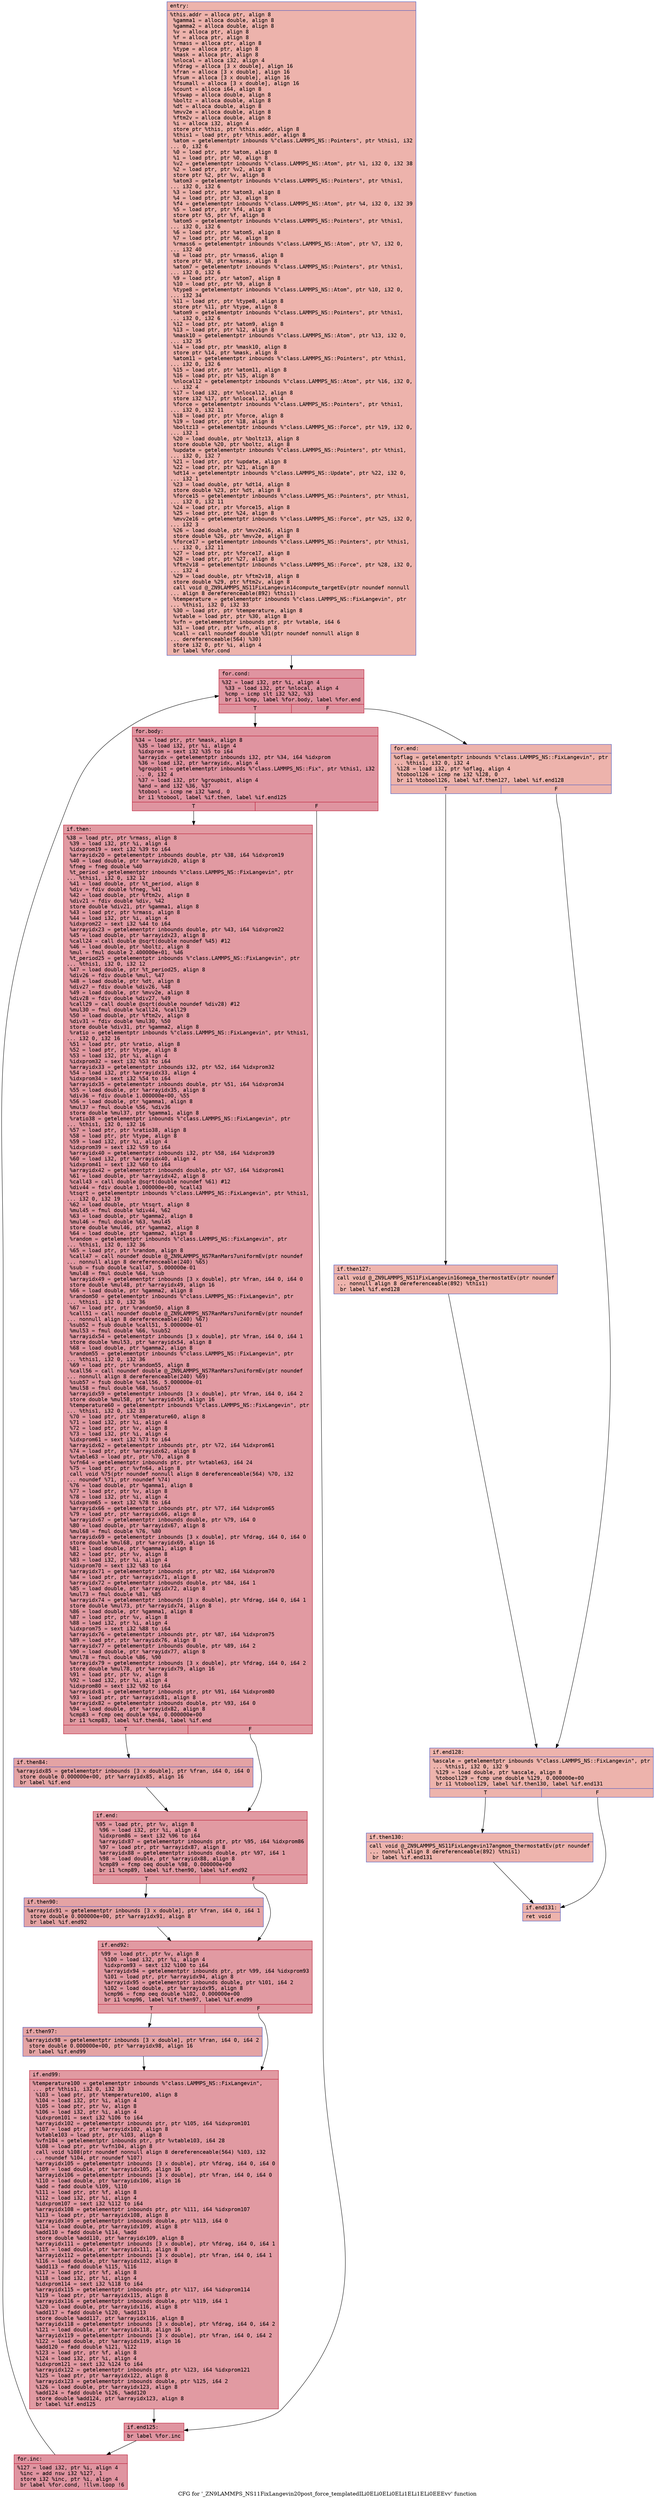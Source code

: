 digraph "CFG for '_ZN9LAMMPS_NS11FixLangevin20post_force_templatedILi0ELi0ELi0ELi1ELi1ELi0EEEvv' function" {
	label="CFG for '_ZN9LAMMPS_NS11FixLangevin20post_force_templatedILi0ELi0ELi0ELi1ELi1ELi0EEEvv' function";

	Node0x55e6b22b9d70 [shape=record,color="#3d50c3ff", style=filled, fillcolor="#d6524470" fontname="Courier",label="{entry:\l|  %this.addr = alloca ptr, align 8\l  %gamma1 = alloca double, align 8\l  %gamma2 = alloca double, align 8\l  %v = alloca ptr, align 8\l  %f = alloca ptr, align 8\l  %rmass = alloca ptr, align 8\l  %type = alloca ptr, align 8\l  %mask = alloca ptr, align 8\l  %nlocal = alloca i32, align 4\l  %fdrag = alloca [3 x double], align 16\l  %fran = alloca [3 x double], align 16\l  %fsum = alloca [3 x double], align 16\l  %fsumall = alloca [3 x double], align 16\l  %count = alloca i64, align 8\l  %fswap = alloca double, align 8\l  %boltz = alloca double, align 8\l  %dt = alloca double, align 8\l  %mvv2e = alloca double, align 8\l  %ftm2v = alloca double, align 8\l  %i = alloca i32, align 4\l  store ptr %this, ptr %this.addr, align 8\l  %this1 = load ptr, ptr %this.addr, align 8\l  %atom = getelementptr inbounds %\"class.LAMMPS_NS::Pointers\", ptr %this1, i32\l... 0, i32 6\l  %0 = load ptr, ptr %atom, align 8\l  %1 = load ptr, ptr %0, align 8\l  %v2 = getelementptr inbounds %\"class.LAMMPS_NS::Atom\", ptr %1, i32 0, i32 38\l  %2 = load ptr, ptr %v2, align 8\l  store ptr %2, ptr %v, align 8\l  %atom3 = getelementptr inbounds %\"class.LAMMPS_NS::Pointers\", ptr %this1,\l... i32 0, i32 6\l  %3 = load ptr, ptr %atom3, align 8\l  %4 = load ptr, ptr %3, align 8\l  %f4 = getelementptr inbounds %\"class.LAMMPS_NS::Atom\", ptr %4, i32 0, i32 39\l  %5 = load ptr, ptr %f4, align 8\l  store ptr %5, ptr %f, align 8\l  %atom5 = getelementptr inbounds %\"class.LAMMPS_NS::Pointers\", ptr %this1,\l... i32 0, i32 6\l  %6 = load ptr, ptr %atom5, align 8\l  %7 = load ptr, ptr %6, align 8\l  %rmass6 = getelementptr inbounds %\"class.LAMMPS_NS::Atom\", ptr %7, i32 0,\l... i32 40\l  %8 = load ptr, ptr %rmass6, align 8\l  store ptr %8, ptr %rmass, align 8\l  %atom7 = getelementptr inbounds %\"class.LAMMPS_NS::Pointers\", ptr %this1,\l... i32 0, i32 6\l  %9 = load ptr, ptr %atom7, align 8\l  %10 = load ptr, ptr %9, align 8\l  %type8 = getelementptr inbounds %\"class.LAMMPS_NS::Atom\", ptr %10, i32 0,\l... i32 34\l  %11 = load ptr, ptr %type8, align 8\l  store ptr %11, ptr %type, align 8\l  %atom9 = getelementptr inbounds %\"class.LAMMPS_NS::Pointers\", ptr %this1,\l... i32 0, i32 6\l  %12 = load ptr, ptr %atom9, align 8\l  %13 = load ptr, ptr %12, align 8\l  %mask10 = getelementptr inbounds %\"class.LAMMPS_NS::Atom\", ptr %13, i32 0,\l... i32 35\l  %14 = load ptr, ptr %mask10, align 8\l  store ptr %14, ptr %mask, align 8\l  %atom11 = getelementptr inbounds %\"class.LAMMPS_NS::Pointers\", ptr %this1,\l... i32 0, i32 6\l  %15 = load ptr, ptr %atom11, align 8\l  %16 = load ptr, ptr %15, align 8\l  %nlocal12 = getelementptr inbounds %\"class.LAMMPS_NS::Atom\", ptr %16, i32 0,\l... i32 4\l  %17 = load i32, ptr %nlocal12, align 8\l  store i32 %17, ptr %nlocal, align 4\l  %force = getelementptr inbounds %\"class.LAMMPS_NS::Pointers\", ptr %this1,\l... i32 0, i32 11\l  %18 = load ptr, ptr %force, align 8\l  %19 = load ptr, ptr %18, align 8\l  %boltz13 = getelementptr inbounds %\"class.LAMMPS_NS::Force\", ptr %19, i32 0,\l... i32 1\l  %20 = load double, ptr %boltz13, align 8\l  store double %20, ptr %boltz, align 8\l  %update = getelementptr inbounds %\"class.LAMMPS_NS::Pointers\", ptr %this1,\l... i32 0, i32 7\l  %21 = load ptr, ptr %update, align 8\l  %22 = load ptr, ptr %21, align 8\l  %dt14 = getelementptr inbounds %\"class.LAMMPS_NS::Update\", ptr %22, i32 0,\l... i32 1\l  %23 = load double, ptr %dt14, align 8\l  store double %23, ptr %dt, align 8\l  %force15 = getelementptr inbounds %\"class.LAMMPS_NS::Pointers\", ptr %this1,\l... i32 0, i32 11\l  %24 = load ptr, ptr %force15, align 8\l  %25 = load ptr, ptr %24, align 8\l  %mvv2e16 = getelementptr inbounds %\"class.LAMMPS_NS::Force\", ptr %25, i32 0,\l... i32 3\l  %26 = load double, ptr %mvv2e16, align 8\l  store double %26, ptr %mvv2e, align 8\l  %force17 = getelementptr inbounds %\"class.LAMMPS_NS::Pointers\", ptr %this1,\l... i32 0, i32 11\l  %27 = load ptr, ptr %force17, align 8\l  %28 = load ptr, ptr %27, align 8\l  %ftm2v18 = getelementptr inbounds %\"class.LAMMPS_NS::Force\", ptr %28, i32 0,\l... i32 4\l  %29 = load double, ptr %ftm2v18, align 8\l  store double %29, ptr %ftm2v, align 8\l  call void @_ZN9LAMMPS_NS11FixLangevin14compute_targetEv(ptr noundef nonnull\l... align 8 dereferenceable(892) %this1)\l  %temperature = getelementptr inbounds %\"class.LAMMPS_NS::FixLangevin\", ptr\l... %this1, i32 0, i32 33\l  %30 = load ptr, ptr %temperature, align 8\l  %vtable = load ptr, ptr %30, align 8\l  %vfn = getelementptr inbounds ptr, ptr %vtable, i64 6\l  %31 = load ptr, ptr %vfn, align 8\l  %call = call noundef double %31(ptr noundef nonnull align 8\l... dereferenceable(564) %30)\l  store i32 0, ptr %i, align 4\l  br label %for.cond\l}"];
	Node0x55e6b22b9d70 -> Node0x55e6b22c8250[tooltip="entry -> for.cond\nProbability 100.00%" ];
	Node0x55e6b22c8250 [shape=record,color="#b70d28ff", style=filled, fillcolor="#b70d2870" fontname="Courier",label="{for.cond:\l|  %32 = load i32, ptr %i, align 4\l  %33 = load i32, ptr %nlocal, align 4\l  %cmp = icmp slt i32 %32, %33\l  br i1 %cmp, label %for.body, label %for.end\l|{<s0>T|<s1>F}}"];
	Node0x55e6b22c8250:s0 -> Node0x55e6b22c56d0[tooltip="for.cond -> for.body\nProbability 96.88%" ];
	Node0x55e6b22c8250:s1 -> Node0x55e6b22c5750[tooltip="for.cond -> for.end\nProbability 3.12%" ];
	Node0x55e6b22c56d0 [shape=record,color="#b70d28ff", style=filled, fillcolor="#b70d2870" fontname="Courier",label="{for.body:\l|  %34 = load ptr, ptr %mask, align 8\l  %35 = load i32, ptr %i, align 4\l  %idxprom = sext i32 %35 to i64\l  %arrayidx = getelementptr inbounds i32, ptr %34, i64 %idxprom\l  %36 = load i32, ptr %arrayidx, align 4\l  %groupbit = getelementptr inbounds %\"class.LAMMPS_NS::Fix\", ptr %this1, i32\l... 0, i32 4\l  %37 = load i32, ptr %groupbit, align 4\l  %and = and i32 %36, %37\l  %tobool = icmp ne i32 %and, 0\l  br i1 %tobool, label %if.then, label %if.end125\l|{<s0>T|<s1>F}}"];
	Node0x55e6b22c56d0:s0 -> Node0x55e6b22c8f50[tooltip="for.body -> if.then\nProbability 62.50%" ];
	Node0x55e6b22c56d0:s1 -> Node0x55e6b22c8fc0[tooltip="for.body -> if.end125\nProbability 37.50%" ];
	Node0x55e6b22c8f50 [shape=record,color="#b70d28ff", style=filled, fillcolor="#bb1b2c70" fontname="Courier",label="{if.then:\l|  %38 = load ptr, ptr %rmass, align 8\l  %39 = load i32, ptr %i, align 4\l  %idxprom19 = sext i32 %39 to i64\l  %arrayidx20 = getelementptr inbounds double, ptr %38, i64 %idxprom19\l  %40 = load double, ptr %arrayidx20, align 8\l  %fneg = fneg double %40\l  %t_period = getelementptr inbounds %\"class.LAMMPS_NS::FixLangevin\", ptr\l... %this1, i32 0, i32 12\l  %41 = load double, ptr %t_period, align 8\l  %div = fdiv double %fneg, %41\l  %42 = load double, ptr %ftm2v, align 8\l  %div21 = fdiv double %div, %42\l  store double %div21, ptr %gamma1, align 8\l  %43 = load ptr, ptr %rmass, align 8\l  %44 = load i32, ptr %i, align 4\l  %idxprom22 = sext i32 %44 to i64\l  %arrayidx23 = getelementptr inbounds double, ptr %43, i64 %idxprom22\l  %45 = load double, ptr %arrayidx23, align 8\l  %call24 = call double @sqrt(double noundef %45) #12\l  %46 = load double, ptr %boltz, align 8\l  %mul = fmul double 2.400000e+01, %46\l  %t_period25 = getelementptr inbounds %\"class.LAMMPS_NS::FixLangevin\", ptr\l... %this1, i32 0, i32 12\l  %47 = load double, ptr %t_period25, align 8\l  %div26 = fdiv double %mul, %47\l  %48 = load double, ptr %dt, align 8\l  %div27 = fdiv double %div26, %48\l  %49 = load double, ptr %mvv2e, align 8\l  %div28 = fdiv double %div27, %49\l  %call29 = call double @sqrt(double noundef %div28) #12\l  %mul30 = fmul double %call24, %call29\l  %50 = load double, ptr %ftm2v, align 8\l  %div31 = fdiv double %mul30, %50\l  store double %div31, ptr %gamma2, align 8\l  %ratio = getelementptr inbounds %\"class.LAMMPS_NS::FixLangevin\", ptr %this1,\l... i32 0, i32 16\l  %51 = load ptr, ptr %ratio, align 8\l  %52 = load ptr, ptr %type, align 8\l  %53 = load i32, ptr %i, align 4\l  %idxprom32 = sext i32 %53 to i64\l  %arrayidx33 = getelementptr inbounds i32, ptr %52, i64 %idxprom32\l  %54 = load i32, ptr %arrayidx33, align 4\l  %idxprom34 = sext i32 %54 to i64\l  %arrayidx35 = getelementptr inbounds double, ptr %51, i64 %idxprom34\l  %55 = load double, ptr %arrayidx35, align 8\l  %div36 = fdiv double 1.000000e+00, %55\l  %56 = load double, ptr %gamma1, align 8\l  %mul37 = fmul double %56, %div36\l  store double %mul37, ptr %gamma1, align 8\l  %ratio38 = getelementptr inbounds %\"class.LAMMPS_NS::FixLangevin\", ptr\l... %this1, i32 0, i32 16\l  %57 = load ptr, ptr %ratio38, align 8\l  %58 = load ptr, ptr %type, align 8\l  %59 = load i32, ptr %i, align 4\l  %idxprom39 = sext i32 %59 to i64\l  %arrayidx40 = getelementptr inbounds i32, ptr %58, i64 %idxprom39\l  %60 = load i32, ptr %arrayidx40, align 4\l  %idxprom41 = sext i32 %60 to i64\l  %arrayidx42 = getelementptr inbounds double, ptr %57, i64 %idxprom41\l  %61 = load double, ptr %arrayidx42, align 8\l  %call43 = call double @sqrt(double noundef %61) #12\l  %div44 = fdiv double 1.000000e+00, %call43\l  %tsqrt = getelementptr inbounds %\"class.LAMMPS_NS::FixLangevin\", ptr %this1,\l... i32 0, i32 19\l  %62 = load double, ptr %tsqrt, align 8\l  %mul45 = fmul double %div44, %62\l  %63 = load double, ptr %gamma2, align 8\l  %mul46 = fmul double %63, %mul45\l  store double %mul46, ptr %gamma2, align 8\l  %64 = load double, ptr %gamma2, align 8\l  %random = getelementptr inbounds %\"class.LAMMPS_NS::FixLangevin\", ptr\l... %this1, i32 0, i32 36\l  %65 = load ptr, ptr %random, align 8\l  %call47 = call noundef double @_ZN9LAMMPS_NS7RanMars7uniformEv(ptr noundef\l... nonnull align 8 dereferenceable(240) %65)\l  %sub = fsub double %call47, 5.000000e-01\l  %mul48 = fmul double %64, %sub\l  %arrayidx49 = getelementptr inbounds [3 x double], ptr %fran, i64 0, i64 0\l  store double %mul48, ptr %arrayidx49, align 16\l  %66 = load double, ptr %gamma2, align 8\l  %random50 = getelementptr inbounds %\"class.LAMMPS_NS::FixLangevin\", ptr\l... %this1, i32 0, i32 36\l  %67 = load ptr, ptr %random50, align 8\l  %call51 = call noundef double @_ZN9LAMMPS_NS7RanMars7uniformEv(ptr noundef\l... nonnull align 8 dereferenceable(240) %67)\l  %sub52 = fsub double %call51, 5.000000e-01\l  %mul53 = fmul double %66, %sub52\l  %arrayidx54 = getelementptr inbounds [3 x double], ptr %fran, i64 0, i64 1\l  store double %mul53, ptr %arrayidx54, align 8\l  %68 = load double, ptr %gamma2, align 8\l  %random55 = getelementptr inbounds %\"class.LAMMPS_NS::FixLangevin\", ptr\l... %this1, i32 0, i32 36\l  %69 = load ptr, ptr %random55, align 8\l  %call56 = call noundef double @_ZN9LAMMPS_NS7RanMars7uniformEv(ptr noundef\l... nonnull align 8 dereferenceable(240) %69)\l  %sub57 = fsub double %call56, 5.000000e-01\l  %mul58 = fmul double %68, %sub57\l  %arrayidx59 = getelementptr inbounds [3 x double], ptr %fran, i64 0, i64 2\l  store double %mul58, ptr %arrayidx59, align 16\l  %temperature60 = getelementptr inbounds %\"class.LAMMPS_NS::FixLangevin\", ptr\l... %this1, i32 0, i32 33\l  %70 = load ptr, ptr %temperature60, align 8\l  %71 = load i32, ptr %i, align 4\l  %72 = load ptr, ptr %v, align 8\l  %73 = load i32, ptr %i, align 4\l  %idxprom61 = sext i32 %73 to i64\l  %arrayidx62 = getelementptr inbounds ptr, ptr %72, i64 %idxprom61\l  %74 = load ptr, ptr %arrayidx62, align 8\l  %vtable63 = load ptr, ptr %70, align 8\l  %vfn64 = getelementptr inbounds ptr, ptr %vtable63, i64 24\l  %75 = load ptr, ptr %vfn64, align 8\l  call void %75(ptr noundef nonnull align 8 dereferenceable(564) %70, i32\l... noundef %71, ptr noundef %74)\l  %76 = load double, ptr %gamma1, align 8\l  %77 = load ptr, ptr %v, align 8\l  %78 = load i32, ptr %i, align 4\l  %idxprom65 = sext i32 %78 to i64\l  %arrayidx66 = getelementptr inbounds ptr, ptr %77, i64 %idxprom65\l  %79 = load ptr, ptr %arrayidx66, align 8\l  %arrayidx67 = getelementptr inbounds double, ptr %79, i64 0\l  %80 = load double, ptr %arrayidx67, align 8\l  %mul68 = fmul double %76, %80\l  %arrayidx69 = getelementptr inbounds [3 x double], ptr %fdrag, i64 0, i64 0\l  store double %mul68, ptr %arrayidx69, align 16\l  %81 = load double, ptr %gamma1, align 8\l  %82 = load ptr, ptr %v, align 8\l  %83 = load i32, ptr %i, align 4\l  %idxprom70 = sext i32 %83 to i64\l  %arrayidx71 = getelementptr inbounds ptr, ptr %82, i64 %idxprom70\l  %84 = load ptr, ptr %arrayidx71, align 8\l  %arrayidx72 = getelementptr inbounds double, ptr %84, i64 1\l  %85 = load double, ptr %arrayidx72, align 8\l  %mul73 = fmul double %81, %85\l  %arrayidx74 = getelementptr inbounds [3 x double], ptr %fdrag, i64 0, i64 1\l  store double %mul73, ptr %arrayidx74, align 8\l  %86 = load double, ptr %gamma1, align 8\l  %87 = load ptr, ptr %v, align 8\l  %88 = load i32, ptr %i, align 4\l  %idxprom75 = sext i32 %88 to i64\l  %arrayidx76 = getelementptr inbounds ptr, ptr %87, i64 %idxprom75\l  %89 = load ptr, ptr %arrayidx76, align 8\l  %arrayidx77 = getelementptr inbounds double, ptr %89, i64 2\l  %90 = load double, ptr %arrayidx77, align 8\l  %mul78 = fmul double %86, %90\l  %arrayidx79 = getelementptr inbounds [3 x double], ptr %fdrag, i64 0, i64 2\l  store double %mul78, ptr %arrayidx79, align 16\l  %91 = load ptr, ptr %v, align 8\l  %92 = load i32, ptr %i, align 4\l  %idxprom80 = sext i32 %92 to i64\l  %arrayidx81 = getelementptr inbounds ptr, ptr %91, i64 %idxprom80\l  %93 = load ptr, ptr %arrayidx81, align 8\l  %arrayidx82 = getelementptr inbounds double, ptr %93, i64 0\l  %94 = load double, ptr %arrayidx82, align 8\l  %cmp83 = fcmp oeq double %94, 0.000000e+00\l  br i1 %cmp83, label %if.then84, label %if.end\l|{<s0>T|<s1>F}}"];
	Node0x55e6b22c8f50:s0 -> Node0x55e6b22cfb80[tooltip="if.then -> if.then84\nProbability 62.50%" ];
	Node0x55e6b22c8f50:s1 -> Node0x55e6b22cfc00[tooltip="if.then -> if.end\nProbability 37.50%" ];
	Node0x55e6b22cfb80 [shape=record,color="#3d50c3ff", style=filled, fillcolor="#c32e3170" fontname="Courier",label="{if.then84:\l|  %arrayidx85 = getelementptr inbounds [3 x double], ptr %fran, i64 0, i64 0\l  store double 0.000000e+00, ptr %arrayidx85, align 16\l  br label %if.end\l}"];
	Node0x55e6b22cfb80 -> Node0x55e6b22cfc00[tooltip="if.then84 -> if.end\nProbability 100.00%" ];
	Node0x55e6b22cfc00 [shape=record,color="#b70d28ff", style=filled, fillcolor="#bb1b2c70" fontname="Courier",label="{if.end:\l|  %95 = load ptr, ptr %v, align 8\l  %96 = load i32, ptr %i, align 4\l  %idxprom86 = sext i32 %96 to i64\l  %arrayidx87 = getelementptr inbounds ptr, ptr %95, i64 %idxprom86\l  %97 = load ptr, ptr %arrayidx87, align 8\l  %arrayidx88 = getelementptr inbounds double, ptr %97, i64 1\l  %98 = load double, ptr %arrayidx88, align 8\l  %cmp89 = fcmp oeq double %98, 0.000000e+00\l  br i1 %cmp89, label %if.then90, label %if.end92\l|{<s0>T|<s1>F}}"];
	Node0x55e6b22cfc00:s0 -> Node0x55e6b22ca390[tooltip="if.end -> if.then90\nProbability 62.50%" ];
	Node0x55e6b22cfc00:s1 -> Node0x55e6b22ca410[tooltip="if.end -> if.end92\nProbability 37.50%" ];
	Node0x55e6b22ca390 [shape=record,color="#3d50c3ff", style=filled, fillcolor="#c32e3170" fontname="Courier",label="{if.then90:\l|  %arrayidx91 = getelementptr inbounds [3 x double], ptr %fran, i64 0, i64 1\l  store double 0.000000e+00, ptr %arrayidx91, align 8\l  br label %if.end92\l}"];
	Node0x55e6b22ca390 -> Node0x55e6b22ca410[tooltip="if.then90 -> if.end92\nProbability 100.00%" ];
	Node0x55e6b22ca410 [shape=record,color="#b70d28ff", style=filled, fillcolor="#bb1b2c70" fontname="Courier",label="{if.end92:\l|  %99 = load ptr, ptr %v, align 8\l  %100 = load i32, ptr %i, align 4\l  %idxprom93 = sext i32 %100 to i64\l  %arrayidx94 = getelementptr inbounds ptr, ptr %99, i64 %idxprom93\l  %101 = load ptr, ptr %arrayidx94, align 8\l  %arrayidx95 = getelementptr inbounds double, ptr %101, i64 2\l  %102 = load double, ptr %arrayidx95, align 8\l  %cmp96 = fcmp oeq double %102, 0.000000e+00\l  br i1 %cmp96, label %if.then97, label %if.end99\l|{<s0>T|<s1>F}}"];
	Node0x55e6b22ca410:s0 -> Node0x55e6b22d14b0[tooltip="if.end92 -> if.then97\nProbability 62.50%" ];
	Node0x55e6b22ca410:s1 -> Node0x55e6b22d1530[tooltip="if.end92 -> if.end99\nProbability 37.50%" ];
	Node0x55e6b22d14b0 [shape=record,color="#3d50c3ff", style=filled, fillcolor="#c32e3170" fontname="Courier",label="{if.then97:\l|  %arrayidx98 = getelementptr inbounds [3 x double], ptr %fran, i64 0, i64 2\l  store double 0.000000e+00, ptr %arrayidx98, align 16\l  br label %if.end99\l}"];
	Node0x55e6b22d14b0 -> Node0x55e6b22d1530[tooltip="if.then97 -> if.end99\nProbability 100.00%" ];
	Node0x55e6b22d1530 [shape=record,color="#b70d28ff", style=filled, fillcolor="#bb1b2c70" fontname="Courier",label="{if.end99:\l|  %temperature100 = getelementptr inbounds %\"class.LAMMPS_NS::FixLangevin\",\l... ptr %this1, i32 0, i32 33\l  %103 = load ptr, ptr %temperature100, align 8\l  %104 = load i32, ptr %i, align 4\l  %105 = load ptr, ptr %v, align 8\l  %106 = load i32, ptr %i, align 4\l  %idxprom101 = sext i32 %106 to i64\l  %arrayidx102 = getelementptr inbounds ptr, ptr %105, i64 %idxprom101\l  %107 = load ptr, ptr %arrayidx102, align 8\l  %vtable103 = load ptr, ptr %103, align 8\l  %vfn104 = getelementptr inbounds ptr, ptr %vtable103, i64 28\l  %108 = load ptr, ptr %vfn104, align 8\l  call void %108(ptr noundef nonnull align 8 dereferenceable(564) %103, i32\l... noundef %104, ptr noundef %107)\l  %arrayidx105 = getelementptr inbounds [3 x double], ptr %fdrag, i64 0, i64 0\l  %109 = load double, ptr %arrayidx105, align 16\l  %arrayidx106 = getelementptr inbounds [3 x double], ptr %fran, i64 0, i64 0\l  %110 = load double, ptr %arrayidx106, align 16\l  %add = fadd double %109, %110\l  %111 = load ptr, ptr %f, align 8\l  %112 = load i32, ptr %i, align 4\l  %idxprom107 = sext i32 %112 to i64\l  %arrayidx108 = getelementptr inbounds ptr, ptr %111, i64 %idxprom107\l  %113 = load ptr, ptr %arrayidx108, align 8\l  %arrayidx109 = getelementptr inbounds double, ptr %113, i64 0\l  %114 = load double, ptr %arrayidx109, align 8\l  %add110 = fadd double %114, %add\l  store double %add110, ptr %arrayidx109, align 8\l  %arrayidx111 = getelementptr inbounds [3 x double], ptr %fdrag, i64 0, i64 1\l  %115 = load double, ptr %arrayidx111, align 8\l  %arrayidx112 = getelementptr inbounds [3 x double], ptr %fran, i64 0, i64 1\l  %116 = load double, ptr %arrayidx112, align 8\l  %add113 = fadd double %115, %116\l  %117 = load ptr, ptr %f, align 8\l  %118 = load i32, ptr %i, align 4\l  %idxprom114 = sext i32 %118 to i64\l  %arrayidx115 = getelementptr inbounds ptr, ptr %117, i64 %idxprom114\l  %119 = load ptr, ptr %arrayidx115, align 8\l  %arrayidx116 = getelementptr inbounds double, ptr %119, i64 1\l  %120 = load double, ptr %arrayidx116, align 8\l  %add117 = fadd double %120, %add113\l  store double %add117, ptr %arrayidx116, align 8\l  %arrayidx118 = getelementptr inbounds [3 x double], ptr %fdrag, i64 0, i64 2\l  %121 = load double, ptr %arrayidx118, align 16\l  %arrayidx119 = getelementptr inbounds [3 x double], ptr %fran, i64 0, i64 2\l  %122 = load double, ptr %arrayidx119, align 16\l  %add120 = fadd double %121, %122\l  %123 = load ptr, ptr %f, align 8\l  %124 = load i32, ptr %i, align 4\l  %idxprom121 = sext i32 %124 to i64\l  %arrayidx122 = getelementptr inbounds ptr, ptr %123, i64 %idxprom121\l  %125 = load ptr, ptr %arrayidx122, align 8\l  %arrayidx123 = getelementptr inbounds double, ptr %125, i64 2\l  %126 = load double, ptr %arrayidx123, align 8\l  %add124 = fadd double %126, %add120\l  store double %add124, ptr %arrayidx123, align 8\l  br label %if.end125\l}"];
	Node0x55e6b22d1530 -> Node0x55e6b22c8fc0[tooltip="if.end99 -> if.end125\nProbability 100.00%" ];
	Node0x55e6b22c8fc0 [shape=record,color="#b70d28ff", style=filled, fillcolor="#b70d2870" fontname="Courier",label="{if.end125:\l|  br label %for.inc\l}"];
	Node0x55e6b22c8fc0 -> Node0x55e6b22d3b50[tooltip="if.end125 -> for.inc\nProbability 100.00%" ];
	Node0x55e6b22d3b50 [shape=record,color="#b70d28ff", style=filled, fillcolor="#b70d2870" fontname="Courier",label="{for.inc:\l|  %127 = load i32, ptr %i, align 4\l  %inc = add nsw i32 %127, 1\l  store i32 %inc, ptr %i, align 4\l  br label %for.cond, !llvm.loop !6\l}"];
	Node0x55e6b22d3b50 -> Node0x55e6b22c8250[tooltip="for.inc -> for.cond\nProbability 100.00%" ];
	Node0x55e6b22c5750 [shape=record,color="#3d50c3ff", style=filled, fillcolor="#d6524470" fontname="Courier",label="{for.end:\l|  %oflag = getelementptr inbounds %\"class.LAMMPS_NS::FixLangevin\", ptr\l... %this1, i32 0, i32 4\l  %128 = load i32, ptr %oflag, align 4\l  %tobool126 = icmp ne i32 %128, 0\l  br i1 %tobool126, label %if.then127, label %if.end128\l|{<s0>T|<s1>F}}"];
	Node0x55e6b22c5750:s0 -> Node0x55e6b22d4160[tooltip="for.end -> if.then127\nProbability 62.50%" ];
	Node0x55e6b22c5750:s1 -> Node0x55e6b22d41e0[tooltip="for.end -> if.end128\nProbability 37.50%" ];
	Node0x55e6b22d4160 [shape=record,color="#3d50c3ff", style=filled, fillcolor="#d8564670" fontname="Courier",label="{if.then127:\l|  call void @_ZN9LAMMPS_NS11FixLangevin16omega_thermostatEv(ptr noundef\l... nonnull align 8 dereferenceable(892) %this1)\l  br label %if.end128\l}"];
	Node0x55e6b22d4160 -> Node0x55e6b22d41e0[tooltip="if.then127 -> if.end128\nProbability 100.00%" ];
	Node0x55e6b22d41e0 [shape=record,color="#3d50c3ff", style=filled, fillcolor="#d6524470" fontname="Courier",label="{if.end128:\l|  %ascale = getelementptr inbounds %\"class.LAMMPS_NS::FixLangevin\", ptr\l... %this1, i32 0, i32 9\l  %129 = load double, ptr %ascale, align 8\l  %tobool129 = fcmp une double %129, 0.000000e+00\l  br i1 %tobool129, label %if.then130, label %if.end131\l|{<s0>T|<s1>F}}"];
	Node0x55e6b22d41e0:s0 -> Node0x55e6b22d4710[tooltip="if.end128 -> if.then130\nProbability 62.50%" ];
	Node0x55e6b22d41e0:s1 -> Node0x55e6b22d4790[tooltip="if.end128 -> if.end131\nProbability 37.50%" ];
	Node0x55e6b22d4710 [shape=record,color="#3d50c3ff", style=filled, fillcolor="#d8564670" fontname="Courier",label="{if.then130:\l|  call void @_ZN9LAMMPS_NS11FixLangevin17angmom_thermostatEv(ptr noundef\l... nonnull align 8 dereferenceable(892) %this1)\l  br label %if.end131\l}"];
	Node0x55e6b22d4710 -> Node0x55e6b22d4790[tooltip="if.then130 -> if.end131\nProbability 100.00%" ];
	Node0x55e6b22d4790 [shape=record,color="#3d50c3ff", style=filled, fillcolor="#d6524470" fontname="Courier",label="{if.end131:\l|  ret void\l}"];
}
